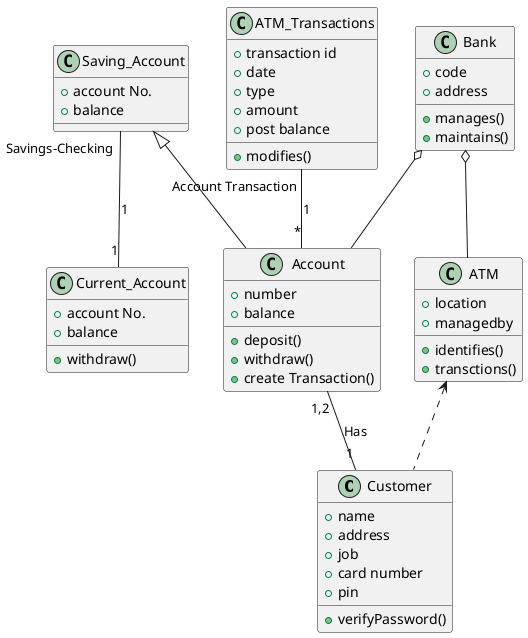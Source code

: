 @startuml
'https://plantuml.com/sequence-diagram

class Customer{
+name
+address
+job
+card number
+pin
+verifyPassword()
}

class Bank{
+code
+address
+manages()
+maintains()
}

class ATM{
+location
+managedby
+identifies()
+transctions()
}

class Account{
+number
+balance
+deposit()
+withdraw()
+create Transaction()
}

class ATM_Transactions{
+transaction id
+date
+type
+amount
+post balance
+modifies()
}

class Current_Account{
+account No.
+balance
+withdraw()
}

class Saving_Account{
+account No.
+balance
}

Customer "1" -up- "1,2" Account : "Has"
Account "*" -up- "Account Transaction" ATM_Transactions :"1"
Current_Account "1" -up- "Savings-Checking"  Saving_Account: "1"
Bank o-- ATM
Bank o-- Account
Saving_Account <|-- Account
ATM<.. Customer
@enduml